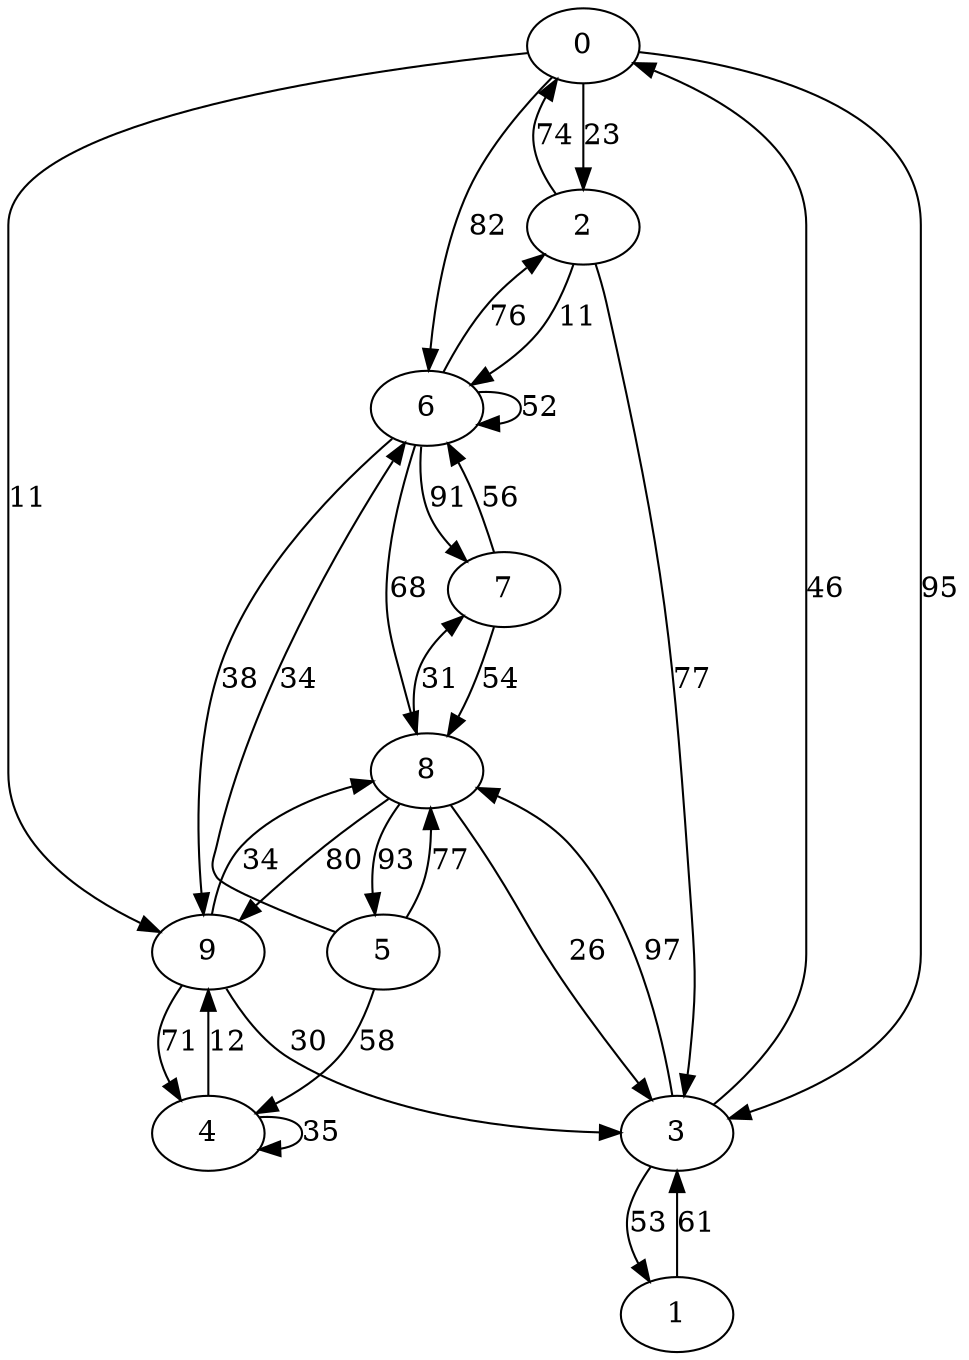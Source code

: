 //nodes 10
digraph {
        0 -> 2 [ label=23 ]
        0 -> 3 [ label=95 ]
        0 -> 6 [ label=82 ]
        0 -> 9 [ label=11 ]
        1 -> 3 [ label=61 ]
        2 -> 0 [ label=74 ]
        2 -> 3 [ label=77 ]
        2 -> 6 [ label=11 ]
        3 -> 0 [ label=46 ]
        3 -> 1 [ label=53 ]
        3 -> 8 [ label=97 ]
        4 -> 4 [ label=35 ]
        4 -> 9 [ label=12 ]
        5 -> 4 [ label=58 ]
        5 -> 6 [ label=34 ]
        5 -> 8 [ label=77 ]
        6 -> 2 [ label=76 ]
        6 -> 6 [ label=52 ]
        6 -> 7 [ label=91 ]
        6 -> 8 [ label=68 ]
        6 -> 9 [ label=38 ]
        7 -> 6 [ label=56 ]
        7 -> 8 [ label=54 ]
        8 -> 3 [ label=26 ]
        8 -> 5 [ label=93 ]
        8 -> 7 [ label=31 ]
        8 -> 9 [ label=80 ]
        9 -> 3 [ label=30 ]
        9 -> 4 [ label=71 ]
        9 -> 8 [ label=34 ]
}